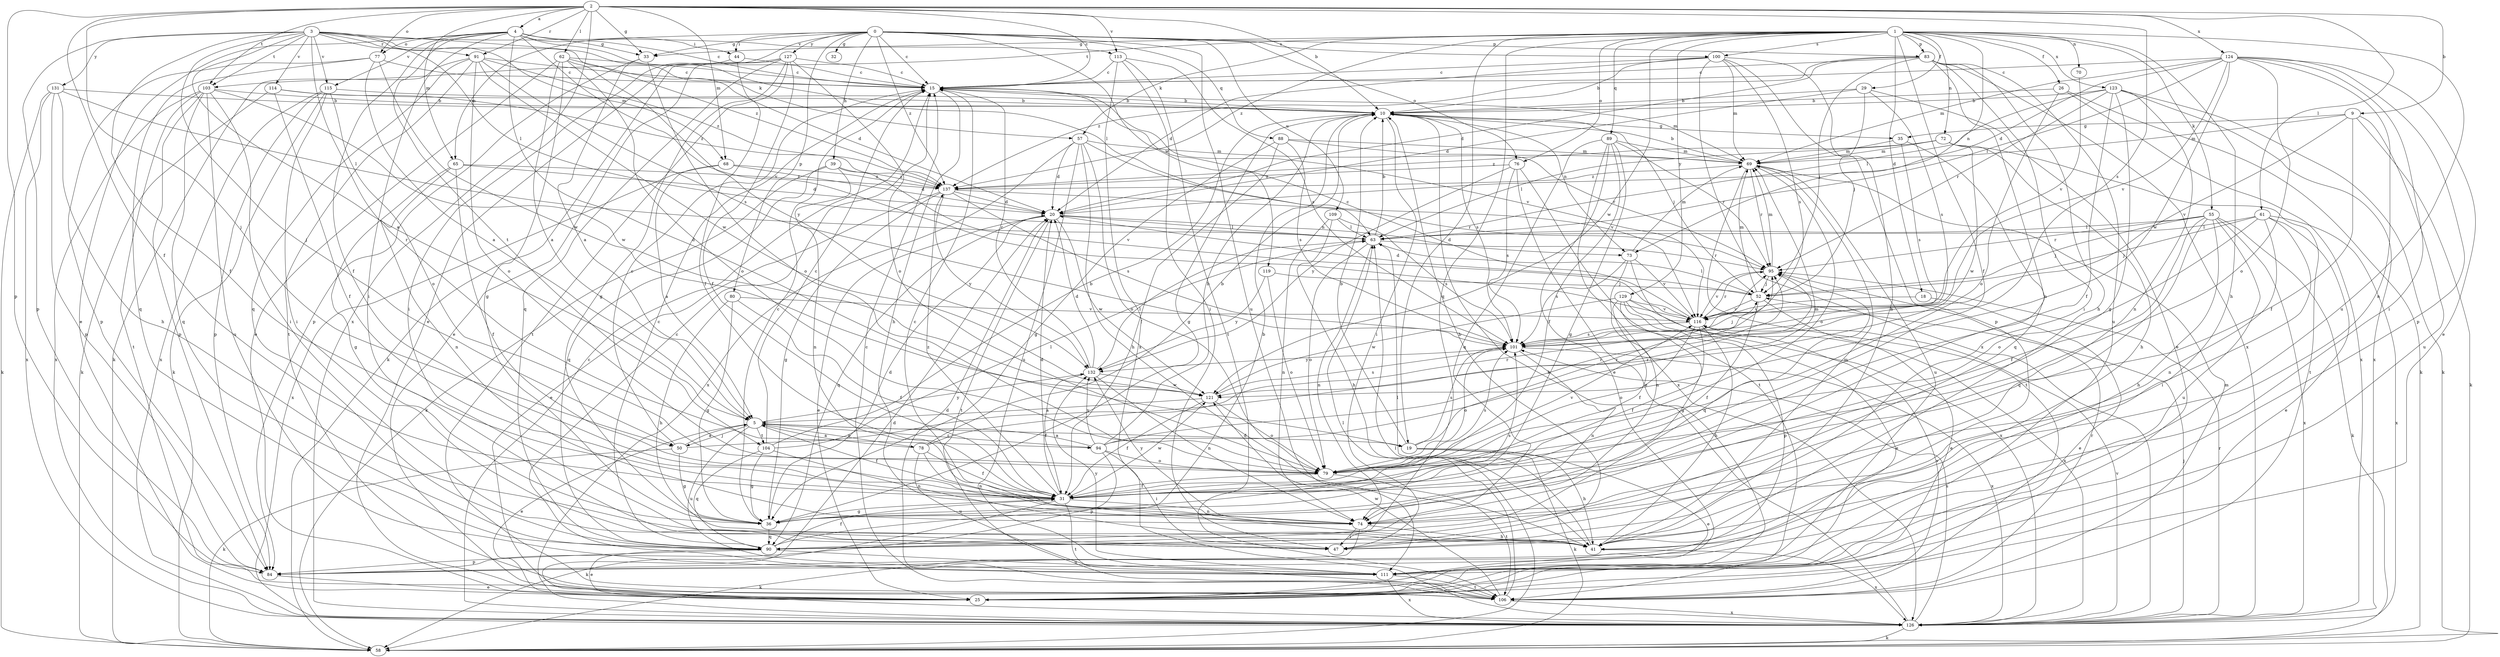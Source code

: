 strict digraph  {
0;
1;
2;
3;
4;
5;
9;
10;
15;
18;
19;
20;
25;
26;
29;
31;
32;
33;
35;
36;
39;
41;
44;
47;
50;
52;
55;
57;
58;
61;
62;
63;
65;
68;
69;
70;
72;
73;
74;
76;
77;
78;
79;
80;
83;
84;
88;
89;
90;
91;
94;
95;
100;
101;
103;
104;
106;
109;
111;
113;
114;
115;
116;
119;
121;
123;
124;
126;
127;
129;
131;
132;
137;
0 -> 15  [label=c];
0 -> 25  [label=e];
0 -> 32  [label=g];
0 -> 33  [label=g];
0 -> 39  [label=h];
0 -> 44  [label=i];
0 -> 65  [label=m];
0 -> 76  [label=o];
0 -> 80  [label=p];
0 -> 83  [label=p];
0 -> 88  [label=q];
0 -> 100  [label=s];
0 -> 109  [label=u];
0 -> 111  [label=u];
0 -> 119  [label=w];
0 -> 127  [label=y];
0 -> 137  [label=z];
1 -> 18  [label=d];
1 -> 19  [label=d];
1 -> 26  [label=f];
1 -> 29  [label=f];
1 -> 31  [label=f];
1 -> 33  [label=g];
1 -> 41  [label=h];
1 -> 55  [label=k];
1 -> 57  [label=k];
1 -> 70  [label=n];
1 -> 72  [label=n];
1 -> 73  [label=n];
1 -> 76  [label=o];
1 -> 83  [label=p];
1 -> 89  [label=q];
1 -> 90  [label=q];
1 -> 100  [label=s];
1 -> 103  [label=t];
1 -> 111  [label=u];
1 -> 121  [label=w];
1 -> 123  [label=x];
1 -> 129  [label=y];
1 -> 137  [label=z];
2 -> 4  [label=a];
2 -> 9  [label=b];
2 -> 10  [label=b];
2 -> 15  [label=c];
2 -> 31  [label=f];
2 -> 33  [label=g];
2 -> 50  [label=j];
2 -> 61  [label=l];
2 -> 62  [label=l];
2 -> 65  [label=m];
2 -> 68  [label=m];
2 -> 77  [label=o];
2 -> 84  [label=p];
2 -> 91  [label=r];
2 -> 101  [label=s];
2 -> 103  [label=t];
2 -> 113  [label=v];
2 -> 124  [label=x];
2 -> 126  [label=x];
3 -> 5  [label=a];
3 -> 31  [label=f];
3 -> 50  [label=j];
3 -> 57  [label=k];
3 -> 63  [label=l];
3 -> 68  [label=m];
3 -> 84  [label=p];
3 -> 91  [label=r];
3 -> 94  [label=r];
3 -> 103  [label=t];
3 -> 113  [label=v];
3 -> 114  [label=v];
3 -> 115  [label=v];
3 -> 131  [label=y];
3 -> 137  [label=z];
4 -> 15  [label=c];
4 -> 19  [label=d];
4 -> 25  [label=e];
4 -> 31  [label=f];
4 -> 33  [label=g];
4 -> 44  [label=i];
4 -> 47  [label=i];
4 -> 63  [label=l];
4 -> 77  [label=o];
4 -> 104  [label=t];
4 -> 115  [label=v];
4 -> 116  [label=v];
5 -> 19  [label=d];
5 -> 25  [label=e];
5 -> 31  [label=f];
5 -> 50  [label=j];
5 -> 78  [label=o];
5 -> 94  [label=r];
5 -> 104  [label=t];
5 -> 111  [label=u];
5 -> 132  [label=y];
9 -> 31  [label=f];
9 -> 35  [label=g];
9 -> 58  [label=k];
9 -> 69  [label=m];
9 -> 111  [label=u];
9 -> 116  [label=v];
10 -> 35  [label=g];
10 -> 36  [label=g];
10 -> 47  [label=i];
10 -> 52  [label=j];
10 -> 73  [label=n];
10 -> 101  [label=s];
15 -> 10  [label=b];
15 -> 41  [label=h];
15 -> 69  [label=m];
15 -> 116  [label=v];
18 -> 25  [label=e];
18 -> 116  [label=v];
19 -> 10  [label=b];
19 -> 25  [label=e];
19 -> 41  [label=h];
19 -> 58  [label=k];
19 -> 95  [label=r];
19 -> 101  [label=s];
20 -> 25  [label=e];
20 -> 63  [label=l];
20 -> 73  [label=n];
20 -> 90  [label=q];
20 -> 106  [label=t];
20 -> 121  [label=w];
26 -> 10  [label=b];
26 -> 58  [label=k];
26 -> 79  [label=o];
26 -> 126  [label=x];
29 -> 10  [label=b];
29 -> 20  [label=d];
29 -> 25  [label=e];
29 -> 52  [label=j];
29 -> 101  [label=s];
31 -> 20  [label=d];
31 -> 36  [label=g];
31 -> 58  [label=k];
31 -> 74  [label=n];
31 -> 106  [label=t];
31 -> 121  [label=w];
31 -> 137  [label=z];
33 -> 5  [label=a];
33 -> 79  [label=o];
33 -> 84  [label=p];
35 -> 69  [label=m];
35 -> 90  [label=q];
35 -> 101  [label=s];
36 -> 15  [label=c];
36 -> 20  [label=d];
36 -> 90  [label=q];
36 -> 101  [label=s];
39 -> 58  [label=k];
39 -> 74  [label=n];
39 -> 90  [label=q];
39 -> 116  [label=v];
39 -> 137  [label=z];
41 -> 15  [label=c];
41 -> 63  [label=l];
41 -> 69  [label=m];
41 -> 126  [label=x];
44 -> 15  [label=c];
44 -> 31  [label=f];
44 -> 47  [label=i];
47 -> 10  [label=b];
50 -> 5  [label=a];
50 -> 15  [label=c];
50 -> 36  [label=g];
50 -> 58  [label=k];
50 -> 95  [label=r];
52 -> 20  [label=d];
52 -> 25  [label=e];
52 -> 31  [label=f];
52 -> 63  [label=l];
52 -> 69  [label=m];
52 -> 116  [label=v];
55 -> 31  [label=f];
55 -> 41  [label=h];
55 -> 52  [label=j];
55 -> 58  [label=k];
55 -> 63  [label=l];
55 -> 90  [label=q];
55 -> 95  [label=r];
55 -> 111  [label=u];
55 -> 126  [label=x];
57 -> 20  [label=d];
57 -> 41  [label=h];
57 -> 69  [label=m];
57 -> 79  [label=o];
57 -> 111  [label=u];
57 -> 116  [label=v];
57 -> 126  [label=x];
58 -> 63  [label=l];
61 -> 25  [label=e];
61 -> 47  [label=i];
61 -> 52  [label=j];
61 -> 63  [label=l];
61 -> 74  [label=n];
61 -> 79  [label=o];
61 -> 126  [label=x];
62 -> 5  [label=a];
62 -> 15  [label=c];
62 -> 20  [label=d];
62 -> 25  [label=e];
62 -> 36  [label=g];
62 -> 79  [label=o];
62 -> 132  [label=y];
63 -> 10  [label=b];
63 -> 74  [label=n];
63 -> 79  [label=o];
63 -> 95  [label=r];
65 -> 20  [label=d];
65 -> 31  [label=f];
65 -> 36  [label=g];
65 -> 74  [label=n];
65 -> 137  [label=z];
68 -> 5  [label=a];
68 -> 20  [label=d];
68 -> 126  [label=x];
68 -> 137  [label=z];
69 -> 10  [label=b];
69 -> 79  [label=o];
69 -> 95  [label=r];
69 -> 106  [label=t];
69 -> 111  [label=u];
69 -> 137  [label=z];
70 -> 116  [label=v];
72 -> 41  [label=h];
72 -> 63  [label=l];
72 -> 69  [label=m];
72 -> 106  [label=t];
72 -> 121  [label=w];
72 -> 137  [label=z];
73 -> 69  [label=m];
73 -> 74  [label=n];
73 -> 101  [label=s];
73 -> 116  [label=v];
73 -> 126  [label=x];
74 -> 41  [label=h];
74 -> 47  [label=i];
74 -> 58  [label=k];
74 -> 132  [label=y];
76 -> 25  [label=e];
76 -> 101  [label=s];
76 -> 106  [label=t];
76 -> 132  [label=y];
76 -> 137  [label=z];
77 -> 5  [label=a];
77 -> 15  [label=c];
77 -> 84  [label=p];
77 -> 90  [label=q];
77 -> 121  [label=w];
78 -> 5  [label=a];
78 -> 10  [label=b];
78 -> 31  [label=f];
78 -> 74  [label=n];
78 -> 95  [label=r];
78 -> 111  [label=u];
79 -> 31  [label=f];
79 -> 101  [label=s];
79 -> 106  [label=t];
79 -> 116  [label=v];
80 -> 31  [label=f];
80 -> 36  [label=g];
80 -> 41  [label=h];
80 -> 116  [label=v];
83 -> 15  [label=c];
83 -> 20  [label=d];
83 -> 41  [label=h];
83 -> 47  [label=i];
83 -> 52  [label=j];
83 -> 74  [label=n];
83 -> 111  [label=u];
83 -> 126  [label=x];
83 -> 137  [label=z];
84 -> 25  [label=e];
88 -> 31  [label=f];
88 -> 36  [label=g];
88 -> 69  [label=m];
88 -> 95  [label=r];
88 -> 101  [label=s];
89 -> 25  [label=e];
89 -> 31  [label=f];
89 -> 36  [label=g];
89 -> 69  [label=m];
89 -> 90  [label=q];
89 -> 95  [label=r];
89 -> 126  [label=x];
90 -> 10  [label=b];
90 -> 15  [label=c];
90 -> 25  [label=e];
90 -> 31  [label=f];
90 -> 84  [label=p];
90 -> 111  [label=u];
91 -> 15  [label=c];
91 -> 58  [label=k];
91 -> 79  [label=o];
91 -> 90  [label=q];
91 -> 101  [label=s];
91 -> 106  [label=t];
91 -> 121  [label=w];
91 -> 137  [label=z];
94 -> 5  [label=a];
94 -> 10  [label=b];
94 -> 47  [label=i];
94 -> 69  [label=m];
94 -> 79  [label=o];
94 -> 84  [label=p];
94 -> 95  [label=r];
94 -> 132  [label=y];
95 -> 52  [label=j];
95 -> 69  [label=m];
95 -> 90  [label=q];
95 -> 116  [label=v];
100 -> 10  [label=b];
100 -> 15  [label=c];
100 -> 20  [label=d];
100 -> 41  [label=h];
100 -> 69  [label=m];
100 -> 84  [label=p];
100 -> 101  [label=s];
100 -> 126  [label=x];
101 -> 52  [label=j];
101 -> 74  [label=n];
101 -> 79  [label=o];
101 -> 126  [label=x];
101 -> 132  [label=y];
103 -> 10  [label=b];
103 -> 47  [label=i];
103 -> 84  [label=p];
103 -> 90  [label=q];
103 -> 106  [label=t];
103 -> 111  [label=u];
103 -> 121  [label=w];
103 -> 126  [label=x];
104 -> 10  [label=b];
104 -> 15  [label=c];
104 -> 36  [label=g];
104 -> 63  [label=l];
104 -> 74  [label=n];
104 -> 90  [label=q];
106 -> 15  [label=c];
106 -> 20  [label=d];
106 -> 63  [label=l];
106 -> 69  [label=m];
106 -> 95  [label=r];
106 -> 116  [label=v];
106 -> 121  [label=w];
106 -> 126  [label=x];
109 -> 41  [label=h];
109 -> 63  [label=l];
109 -> 74  [label=n];
109 -> 101  [label=s];
111 -> 15  [label=c];
111 -> 106  [label=t];
111 -> 126  [label=x];
111 -> 132  [label=y];
113 -> 15  [label=c];
113 -> 47  [label=i];
113 -> 101  [label=s];
113 -> 106  [label=t];
113 -> 126  [label=x];
114 -> 10  [label=b];
114 -> 31  [label=f];
114 -> 58  [label=k];
114 -> 137  [label=z];
115 -> 10  [label=b];
115 -> 47  [label=i];
115 -> 58  [label=k];
115 -> 79  [label=o];
115 -> 84  [label=p];
115 -> 126  [label=x];
116 -> 15  [label=c];
116 -> 31  [label=f];
116 -> 41  [label=h];
116 -> 79  [label=o];
116 -> 95  [label=r];
116 -> 101  [label=s];
119 -> 52  [label=j];
119 -> 79  [label=o];
119 -> 132  [label=y];
121 -> 5  [label=a];
121 -> 31  [label=f];
121 -> 79  [label=o];
121 -> 101  [label=s];
123 -> 10  [label=b];
123 -> 31  [label=f];
123 -> 36  [label=g];
123 -> 58  [label=k];
123 -> 63  [label=l];
123 -> 74  [label=n];
123 -> 95  [label=r];
123 -> 126  [label=x];
124 -> 15  [label=c];
124 -> 20  [label=d];
124 -> 25  [label=e];
124 -> 47  [label=i];
124 -> 63  [label=l];
124 -> 69  [label=m];
124 -> 74  [label=n];
124 -> 79  [label=o];
124 -> 84  [label=p];
124 -> 116  [label=v];
124 -> 121  [label=w];
126 -> 10  [label=b];
126 -> 15  [label=c];
126 -> 20  [label=d];
126 -> 52  [label=j];
126 -> 58  [label=k];
126 -> 95  [label=r];
126 -> 101  [label=s];
126 -> 116  [label=v];
127 -> 15  [label=c];
127 -> 25  [label=e];
127 -> 31  [label=f];
127 -> 36  [label=g];
127 -> 58  [label=k];
127 -> 79  [label=o];
127 -> 90  [label=q];
127 -> 106  [label=t];
129 -> 25  [label=e];
129 -> 31  [label=f];
129 -> 36  [label=g];
129 -> 84  [label=p];
129 -> 116  [label=v];
129 -> 121  [label=w];
129 -> 126  [label=x];
131 -> 10  [label=b];
131 -> 41  [label=h];
131 -> 58  [label=k];
131 -> 63  [label=l];
131 -> 84  [label=p];
131 -> 126  [label=x];
132 -> 15  [label=c];
132 -> 20  [label=d];
132 -> 31  [label=f];
132 -> 63  [label=l];
132 -> 74  [label=n];
132 -> 121  [label=w];
137 -> 20  [label=d];
137 -> 25  [label=e];
137 -> 36  [label=g];
137 -> 95  [label=r];
137 -> 101  [label=s];
137 -> 132  [label=y];
}
